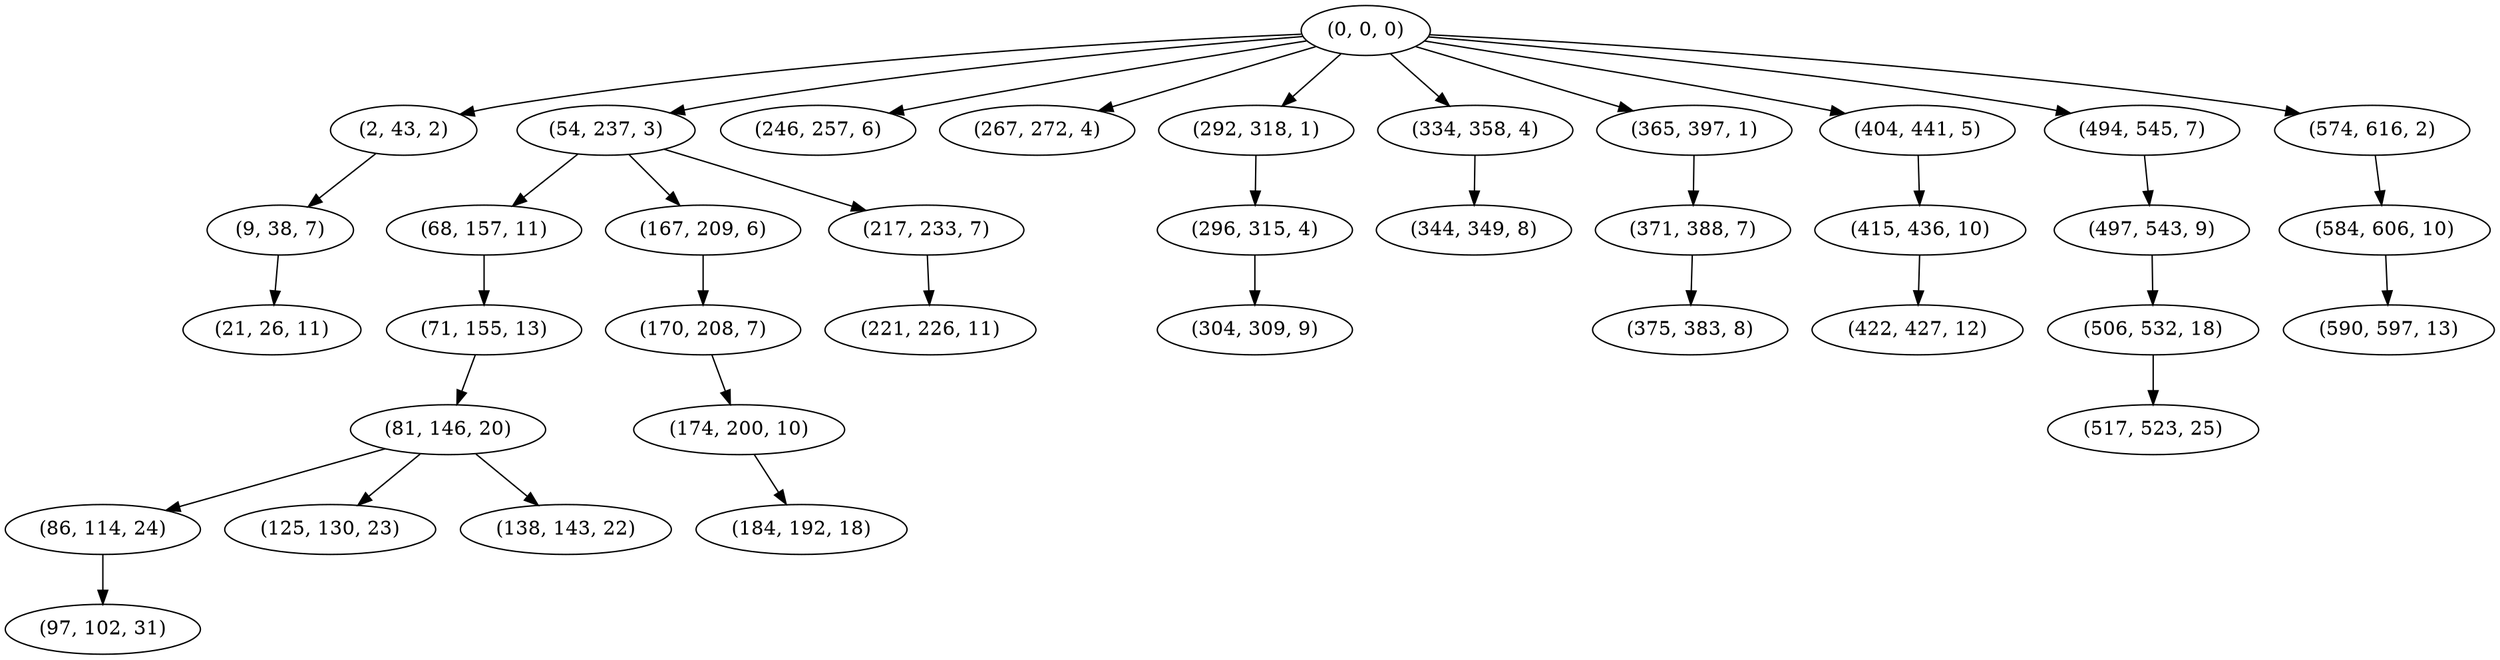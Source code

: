 digraph tree {
    "(0, 0, 0)";
    "(2, 43, 2)";
    "(9, 38, 7)";
    "(21, 26, 11)";
    "(54, 237, 3)";
    "(68, 157, 11)";
    "(71, 155, 13)";
    "(81, 146, 20)";
    "(86, 114, 24)";
    "(97, 102, 31)";
    "(125, 130, 23)";
    "(138, 143, 22)";
    "(167, 209, 6)";
    "(170, 208, 7)";
    "(174, 200, 10)";
    "(184, 192, 18)";
    "(217, 233, 7)";
    "(221, 226, 11)";
    "(246, 257, 6)";
    "(267, 272, 4)";
    "(292, 318, 1)";
    "(296, 315, 4)";
    "(304, 309, 9)";
    "(334, 358, 4)";
    "(344, 349, 8)";
    "(365, 397, 1)";
    "(371, 388, 7)";
    "(375, 383, 8)";
    "(404, 441, 5)";
    "(415, 436, 10)";
    "(422, 427, 12)";
    "(494, 545, 7)";
    "(497, 543, 9)";
    "(506, 532, 18)";
    "(517, 523, 25)";
    "(574, 616, 2)";
    "(584, 606, 10)";
    "(590, 597, 13)";
    "(0, 0, 0)" -> "(2, 43, 2)";
    "(0, 0, 0)" -> "(54, 237, 3)";
    "(0, 0, 0)" -> "(246, 257, 6)";
    "(0, 0, 0)" -> "(267, 272, 4)";
    "(0, 0, 0)" -> "(292, 318, 1)";
    "(0, 0, 0)" -> "(334, 358, 4)";
    "(0, 0, 0)" -> "(365, 397, 1)";
    "(0, 0, 0)" -> "(404, 441, 5)";
    "(0, 0, 0)" -> "(494, 545, 7)";
    "(0, 0, 0)" -> "(574, 616, 2)";
    "(2, 43, 2)" -> "(9, 38, 7)";
    "(9, 38, 7)" -> "(21, 26, 11)";
    "(54, 237, 3)" -> "(68, 157, 11)";
    "(54, 237, 3)" -> "(167, 209, 6)";
    "(54, 237, 3)" -> "(217, 233, 7)";
    "(68, 157, 11)" -> "(71, 155, 13)";
    "(71, 155, 13)" -> "(81, 146, 20)";
    "(81, 146, 20)" -> "(86, 114, 24)";
    "(81, 146, 20)" -> "(125, 130, 23)";
    "(81, 146, 20)" -> "(138, 143, 22)";
    "(86, 114, 24)" -> "(97, 102, 31)";
    "(167, 209, 6)" -> "(170, 208, 7)";
    "(170, 208, 7)" -> "(174, 200, 10)";
    "(174, 200, 10)" -> "(184, 192, 18)";
    "(217, 233, 7)" -> "(221, 226, 11)";
    "(292, 318, 1)" -> "(296, 315, 4)";
    "(296, 315, 4)" -> "(304, 309, 9)";
    "(334, 358, 4)" -> "(344, 349, 8)";
    "(365, 397, 1)" -> "(371, 388, 7)";
    "(371, 388, 7)" -> "(375, 383, 8)";
    "(404, 441, 5)" -> "(415, 436, 10)";
    "(415, 436, 10)" -> "(422, 427, 12)";
    "(494, 545, 7)" -> "(497, 543, 9)";
    "(497, 543, 9)" -> "(506, 532, 18)";
    "(506, 532, 18)" -> "(517, 523, 25)";
    "(574, 616, 2)" -> "(584, 606, 10)";
    "(584, 606, 10)" -> "(590, 597, 13)";
}
